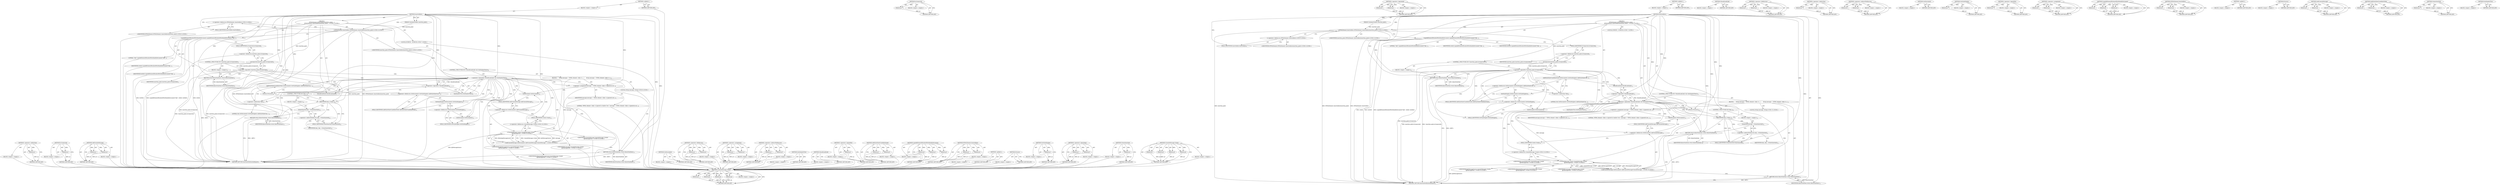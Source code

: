 digraph "IsInShadowTree" {
vulnerable_163 [label=<(METHOD,&lt;operator&gt;.indirection)>];
vulnerable_164 [label=<(PARAM,p1)>];
vulnerable_165 [label=<(BLOCK,&lt;empty&gt;,&lt;empty&gt;)>];
vulnerable_166 [label=<(METHOD_RETURN,ANY)>];
vulnerable_119 [label=<(METHOD,isConnected)>];
vulnerable_120 [label=<(PARAM,p1)>];
vulnerable_121 [label=<(BLOCK,&lt;empty&gt;,&lt;empty&gt;)>];
vulnerable_122 [label=<(METHOD_RETURN,ANY)>];
vulnerable_139 [label=<(METHOD,AddConsoleMessage)>];
vulnerable_140 [label=<(PARAM,p1)>];
vulnerable_141 [label=<(PARAM,p2)>];
vulnerable_142 [label=<(BLOCK,&lt;empty&gt;,&lt;empty&gt;)>];
vulnerable_143 [label=<(METHOD_RETURN,ANY)>];
vulnerable_6 [label=<(METHOD,&lt;global&gt;)<SUB>1</SUB>>];
vulnerable_7 [label=<(BLOCK,&lt;empty&gt;,&lt;empty&gt;)<SUB>1</SUB>>];
vulnerable_8 [label=<(METHOD,InsertedInto)<SUB>1</SUB>>];
vulnerable_9 [label=<(PARAM,ContainerNode&amp; insertion_point)<SUB>2</SUB>>];
vulnerable_10 [label="<(BLOCK,{
  HTMLElement::InsertedInto(insertion_point);...,{
  HTMLElement::InsertedInto(insertion_point);...)<SUB>2</SUB>>"];
vulnerable_11 [label="<(HTMLElement.InsertedInto,HTMLElement::InsertedInto(insertion_point))<SUB>3</SUB>>"];
vulnerable_12 [label="<(&lt;operator&gt;.fieldAccess,HTMLElement::InsertedInto)<SUB>3</SUB>>"];
vulnerable_13 [label="<(IDENTIFIER,HTMLElement,HTMLElement::InsertedInto(insertion_point))<SUB>3</SUB>>"];
vulnerable_14 [label=<(FIELD_IDENTIFIER,InsertedInto,InsertedInto)<SUB>3</SUB>>];
vulnerable_15 [label="<(IDENTIFIER,insertion_point,HTMLElement::InsertedInto(insertion_point))<SUB>3</SUB>>"];
vulnerable_16 [label=<(LogAddElementIfIsolatedWorldAndInDocument,LogAddElementIfIsolatedWorldAndInDocument(&quot;link...)<SUB>4</SUB>>];
vulnerable_17 [label=<(LITERAL,&quot;link&quot;,LogAddElementIfIsolatedWorldAndInDocument(&quot;link...)<SUB>4</SUB>>];
vulnerable_18 [label=<(IDENTIFIER,relAttr,LogAddElementIfIsolatedWorldAndInDocument(&quot;link...)<SUB>4</SUB>>];
vulnerable_19 [label=<(IDENTIFIER,hrefAttr,LogAddElementIfIsolatedWorldAndInDocument(&quot;link...)<SUB>4</SUB>>];
vulnerable_20 [label=<(CONTROL_STRUCTURE,IF,if (!insertion_point.isConnected()))<SUB>5</SUB>>];
vulnerable_21 [label=<(&lt;operator&gt;.logicalNot,!insertion_point.isConnected())<SUB>5</SUB>>];
vulnerable_22 [label=<(isConnected,insertion_point.isConnected())<SUB>5</SUB>>];
vulnerable_23 [label=<(&lt;operator&gt;.fieldAccess,insertion_point.isConnected)<SUB>5</SUB>>];
vulnerable_24 [label=<(IDENTIFIER,insertion_point,insertion_point.isConnected())<SUB>5</SUB>>];
vulnerable_25 [label=<(FIELD_IDENTIFIER,isConnected,isConnected)<SUB>5</SUB>>];
vulnerable_26 [label=<(BLOCK,&lt;empty&gt;,&lt;empty&gt;)<SUB>6</SUB>>];
vulnerable_27 [label=<(RETURN,return kInsertionDone;,return kInsertionDone;)<SUB>6</SUB>>];
vulnerable_28 [label=<(IDENTIFIER,kInsertionDone,return kInsertionDone;)<SUB>6</SUB>>];
vulnerable_29 [label="<(LOCAL,DCHECK : DCHECK)<SUB>7</SUB>>"];
vulnerable_30 [label=<(CONTROL_STRUCTURE,IF,if (!ShouldLoadLink() &amp;&amp; IsInShadowTree()))<SUB>8</SUB>>];
vulnerable_31 [label=<(&lt;operator&gt;.logicalAnd,!ShouldLoadLink() &amp;&amp; IsInShadowTree())<SUB>8</SUB>>];
vulnerable_32 [label=<(&lt;operator&gt;.logicalNot,!ShouldLoadLink())<SUB>8</SUB>>];
vulnerable_33 [label=<(ShouldLoadLink,ShouldLoadLink())<SUB>8</SUB>>];
vulnerable_34 [label=<(IsInShadowTree,IsInShadowTree())<SUB>8</SUB>>];
vulnerable_35 [label=<(BLOCK,{
     String message = &quot;HTML element &lt;link&gt; is...,{
     String message = &quot;HTML element &lt;link&gt; is...)<SUB>8</SUB>>];
vulnerable_36 [label="<(LOCAL,String message: String)<SUB>9</SUB>>"];
vulnerable_37 [label=<(&lt;operator&gt;.assignment,message = &quot;HTML element &lt;link&gt; is ignored in sh...)<SUB>9</SUB>>];
vulnerable_38 [label=<(IDENTIFIER,message,message = &quot;HTML element &lt;link&gt; is ignored in sh...)<SUB>9</SUB>>];
vulnerable_39 [label=<(LITERAL,&quot;HTML element &lt;link&gt; is ignored in shadow tree.&quot;,message = &quot;HTML element &lt;link&gt; is ignored in sh...)<SUB>9</SUB>>];
vulnerable_40 [label="<(AddConsoleMessage,GetDocument().AddConsoleMessage(ConsoleMessage:...)<SUB>10</SUB>>"];
vulnerable_41 [label=<(&lt;operator&gt;.fieldAccess,GetDocument().AddConsoleMessage)<SUB>10</SUB>>];
vulnerable_42 [label=<(GetDocument,GetDocument())<SUB>10</SUB>>];
vulnerable_43 [label=<(FIELD_IDENTIFIER,AddConsoleMessage,AddConsoleMessage)<SUB>10</SUB>>];
vulnerable_44 [label="<(ConsoleMessage.Create,ConsoleMessage::Create(
         kJSMessageSour...)<SUB>10</SUB>>"];
vulnerable_45 [label="<(&lt;operator&gt;.fieldAccess,ConsoleMessage::Create)<SUB>10</SUB>>"];
vulnerable_46 [label="<(IDENTIFIER,ConsoleMessage,ConsoleMessage::Create(
         kJSMessageSour...)<SUB>10</SUB>>"];
vulnerable_47 [label=<(FIELD_IDENTIFIER,Create,Create)<SUB>10</SUB>>];
vulnerable_48 [label="<(IDENTIFIER,kJSMessageSource,ConsoleMessage::Create(
         kJSMessageSour...)<SUB>11</SUB>>"];
vulnerable_49 [label="<(IDENTIFIER,kWarningMessageLevel,ConsoleMessage::Create(
         kJSMessageSour...)<SUB>11</SUB>>"];
vulnerable_50 [label="<(IDENTIFIER,message,ConsoleMessage::Create(
         kJSMessageSour...)<SUB>11</SUB>>"];
vulnerable_51 [label=<(RETURN,return kInsertionDone;,return kInsertionDone;)<SUB>12</SUB>>];
vulnerable_52 [label=<(IDENTIFIER,kInsertionDone,return kInsertionDone;)<SUB>12</SUB>>];
vulnerable_53 [label=<(AddStyleSheetCandidateNode,GetDocument().GetStyleEngine().AddStyleSheetCan...)<SUB>15</SUB>>];
vulnerable_54 [label=<(&lt;operator&gt;.fieldAccess,GetDocument().GetStyleEngine().AddStyleSheetCan...)<SUB>15</SUB>>];
vulnerable_55 [label=<(GetStyleEngine,GetDocument().GetStyleEngine())<SUB>15</SUB>>];
vulnerable_56 [label=<(&lt;operator&gt;.fieldAccess,GetDocument().GetStyleEngine)<SUB>15</SUB>>];
vulnerable_57 [label=<(GetDocument,GetDocument())<SUB>15</SUB>>];
vulnerable_58 [label=<(FIELD_IDENTIFIER,GetStyleEngine,GetStyleEngine)<SUB>15</SUB>>];
vulnerable_59 [label=<(FIELD_IDENTIFIER,AddStyleSheetCandidateNode,AddStyleSheetCandidateNode)<SUB>15</SUB>>];
vulnerable_60 [label=<(&lt;operator&gt;.indirection,*this)<SUB>15</SUB>>];
vulnerable_61 [label=<(LITERAL,this,GetDocument().GetStyleEngine().AddStyleSheetCan...)<SUB>15</SUB>>];
vulnerable_62 [label=<(Process,Process())<SUB>16</SUB>>];
vulnerable_63 [label=<(CONTROL_STRUCTURE,IF,if (link_))<SUB>18</SUB>>];
vulnerable_64 [label=<(IDENTIFIER,link_,if (link_))<SUB>18</SUB>>];
vulnerable_65 [label=<(BLOCK,&lt;empty&gt;,&lt;empty&gt;)<SUB>19</SUB>>];
vulnerable_66 [label=<(OwnerInserted,link_-&gt;OwnerInserted())<SUB>19</SUB>>];
vulnerable_67 [label=<(&lt;operator&gt;.indirectFieldAccess,link_-&gt;OwnerInserted)<SUB>19</SUB>>];
vulnerable_68 [label=<(IDENTIFIER,link_,link_-&gt;OwnerInserted())<SUB>19</SUB>>];
vulnerable_69 [label=<(FIELD_IDENTIFIER,OwnerInserted,OwnerInserted)<SUB>19</SUB>>];
vulnerable_70 [label=<(RETURN,return kInsertionDone;,return kInsertionDone;)<SUB>21</SUB>>];
vulnerable_71 [label=<(IDENTIFIER,kInsertionDone,return kInsertionDone;)<SUB>21</SUB>>];
vulnerable_72 [label=<(METHOD_RETURN,InsertionNotificationRequest)<SUB>1</SUB>>];
vulnerable_74 [label=<(METHOD_RETURN,ANY)<SUB>1</SUB>>];
vulnerable_144 [label=<(METHOD,GetDocument)>];
vulnerable_145 [label=<(BLOCK,&lt;empty&gt;,&lt;empty&gt;)>];
vulnerable_146 [label=<(METHOD_RETURN,ANY)>];
vulnerable_104 [label=<(METHOD,&lt;operator&gt;.fieldAccess)>];
vulnerable_105 [label=<(PARAM,p1)>];
vulnerable_106 [label=<(PARAM,p2)>];
vulnerable_107 [label=<(BLOCK,&lt;empty&gt;,&lt;empty&gt;)>];
vulnerable_108 [label=<(METHOD_RETURN,ANY)>];
vulnerable_134 [label=<(METHOD,&lt;operator&gt;.assignment)>];
vulnerable_135 [label=<(PARAM,p1)>];
vulnerable_136 [label=<(PARAM,p2)>];
vulnerable_137 [label=<(BLOCK,&lt;empty&gt;,&lt;empty&gt;)>];
vulnerable_138 [label=<(METHOD_RETURN,ANY)>];
vulnerable_174 [label=<(METHOD,&lt;operator&gt;.indirectFieldAccess)>];
vulnerable_175 [label=<(PARAM,p1)>];
vulnerable_176 [label=<(PARAM,p2)>];
vulnerable_177 [label=<(BLOCK,&lt;empty&gt;,&lt;empty&gt;)>];
vulnerable_178 [label=<(METHOD_RETURN,ANY)>];
vulnerable_131 [label=<(METHOD,IsInShadowTree)>];
vulnerable_132 [label=<(BLOCK,&lt;empty&gt;,&lt;empty&gt;)>];
vulnerable_133 [label=<(METHOD_RETURN,ANY)>];
vulnerable_128 [label=<(METHOD,ShouldLoadLink)>];
vulnerable_129 [label=<(BLOCK,&lt;empty&gt;,&lt;empty&gt;)>];
vulnerable_130 [label=<(METHOD_RETURN,ANY)>];
vulnerable_115 [label=<(METHOD,&lt;operator&gt;.logicalNot)>];
vulnerable_116 [label=<(PARAM,p1)>];
vulnerable_117 [label=<(BLOCK,&lt;empty&gt;,&lt;empty&gt;)>];
vulnerable_118 [label=<(METHOD_RETURN,ANY)>];
vulnerable_154 [label=<(METHOD,AddStyleSheetCandidateNode)>];
vulnerable_155 [label=<(PARAM,p1)>];
vulnerable_156 [label=<(PARAM,p2)>];
vulnerable_157 [label=<(BLOCK,&lt;empty&gt;,&lt;empty&gt;)>];
vulnerable_158 [label=<(METHOD_RETURN,ANY)>];
vulnerable_109 [label=<(METHOD,LogAddElementIfIsolatedWorldAndInDocument)>];
vulnerable_110 [label=<(PARAM,p1)>];
vulnerable_111 [label=<(PARAM,p2)>];
vulnerable_112 [label=<(PARAM,p3)>];
vulnerable_113 [label=<(BLOCK,&lt;empty&gt;,&lt;empty&gt;)>];
vulnerable_114 [label=<(METHOD_RETURN,ANY)>];
vulnerable_99 [label=<(METHOD,HTMLElement.InsertedInto)>];
vulnerable_100 [label=<(PARAM,p1)>];
vulnerable_101 [label=<(PARAM,p2)>];
vulnerable_102 [label=<(BLOCK,&lt;empty&gt;,&lt;empty&gt;)>];
vulnerable_103 [label=<(METHOD_RETURN,ANY)>];
vulnerable_93 [label=<(METHOD,&lt;global&gt;)<SUB>1</SUB>>];
vulnerable_94 [label=<(BLOCK,&lt;empty&gt;,&lt;empty&gt;)>];
vulnerable_95 [label=<(METHOD_RETURN,ANY)>];
vulnerable_167 [label=<(METHOD,Process)>];
vulnerable_168 [label=<(BLOCK,&lt;empty&gt;,&lt;empty&gt;)>];
vulnerable_169 [label=<(METHOD_RETURN,ANY)>];
vulnerable_159 [label=<(METHOD,GetStyleEngine)>];
vulnerable_160 [label=<(PARAM,p1)>];
vulnerable_161 [label=<(BLOCK,&lt;empty&gt;,&lt;empty&gt;)>];
vulnerable_162 [label=<(METHOD_RETURN,ANY)>];
vulnerable_123 [label=<(METHOD,&lt;operator&gt;.logicalAnd)>];
vulnerable_124 [label=<(PARAM,p1)>];
vulnerable_125 [label=<(PARAM,p2)>];
vulnerable_126 [label=<(BLOCK,&lt;empty&gt;,&lt;empty&gt;)>];
vulnerable_127 [label=<(METHOD_RETURN,ANY)>];
vulnerable_170 [label=<(METHOD,OwnerInserted)>];
vulnerable_171 [label=<(PARAM,p1)>];
vulnerable_172 [label=<(BLOCK,&lt;empty&gt;,&lt;empty&gt;)>];
vulnerable_173 [label=<(METHOD_RETURN,ANY)>];
vulnerable_147 [label=<(METHOD,ConsoleMessage.Create)>];
vulnerable_148 [label=<(PARAM,p1)>];
vulnerable_149 [label=<(PARAM,p2)>];
vulnerable_150 [label=<(PARAM,p3)>];
vulnerable_151 [label=<(PARAM,p4)>];
vulnerable_152 [label=<(BLOCK,&lt;empty&gt;,&lt;empty&gt;)>];
vulnerable_153 [label=<(METHOD_RETURN,ANY)>];
fixed_160 [label=<(METHOD,ConsoleMessage.Create)>];
fixed_161 [label=<(PARAM,p1)>];
fixed_162 [label=<(PARAM,p2)>];
fixed_163 [label=<(PARAM,p3)>];
fixed_164 [label=<(PARAM,p4)>];
fixed_165 [label=<(BLOCK,&lt;empty&gt;,&lt;empty&gt;)>];
fixed_166 [label=<(METHOD_RETURN,ANY)>];
fixed_119 [label=<(METHOD,isConnected)>];
fixed_120 [label=<(PARAM,p1)>];
fixed_121 [label=<(BLOCK,&lt;empty&gt;,&lt;empty&gt;)>];
fixed_122 [label=<(METHOD_RETURN,ANY)>];
fixed_139 [label=<(METHOD,&lt;operator&gt;.logicalAnd)>];
fixed_140 [label=<(PARAM,p1)>];
fixed_141 [label=<(PARAM,p2)>];
fixed_142 [label=<(BLOCK,&lt;empty&gt;,&lt;empty&gt;)>];
fixed_143 [label=<(METHOD_RETURN,ANY)>];
fixed_6 [label=<(METHOD,&lt;global&gt;)<SUB>1</SUB>>];
fixed_7 [label=<(BLOCK,&lt;empty&gt;,&lt;empty&gt;)<SUB>1</SUB>>];
fixed_8 [label=<(METHOD,InsertedInto)<SUB>1</SUB>>];
fixed_9 [label=<(PARAM,ContainerNode&amp; insertion_point)<SUB>2</SUB>>];
fixed_10 [label="<(BLOCK,{
  HTMLElement::InsertedInto(insertion_point);...,{
  HTMLElement::InsertedInto(insertion_point);...)<SUB>2</SUB>>"];
fixed_11 [label="<(HTMLElement.InsertedInto,HTMLElement::InsertedInto(insertion_point))<SUB>3</SUB>>"];
fixed_12 [label="<(&lt;operator&gt;.fieldAccess,HTMLElement::InsertedInto)<SUB>3</SUB>>"];
fixed_13 [label="<(IDENTIFIER,HTMLElement,HTMLElement::InsertedInto(insertion_point))<SUB>3</SUB>>"];
fixed_14 [label=<(FIELD_IDENTIFIER,InsertedInto,InsertedInto)<SUB>3</SUB>>];
fixed_15 [label="<(IDENTIFIER,insertion_point,HTMLElement::InsertedInto(insertion_point))<SUB>3</SUB>>"];
fixed_16 [label=<(LogAddElementIfIsolatedWorldAndInDocument,LogAddElementIfIsolatedWorldAndInDocument(&quot;link...)<SUB>4</SUB>>];
fixed_17 [label=<(LITERAL,&quot;link&quot;,LogAddElementIfIsolatedWorldAndInDocument(&quot;link...)<SUB>4</SUB>>];
fixed_18 [label=<(IDENTIFIER,relAttr,LogAddElementIfIsolatedWorldAndInDocument(&quot;link...)<SUB>4</SUB>>];
fixed_19 [label=<(IDENTIFIER,hrefAttr,LogAddElementIfIsolatedWorldAndInDocument(&quot;link...)<SUB>4</SUB>>];
fixed_20 [label=<(CONTROL_STRUCTURE,IF,if (!insertion_point.isConnected()))<SUB>5</SUB>>];
fixed_21 [label=<(&lt;operator&gt;.logicalNot,!insertion_point.isConnected())<SUB>5</SUB>>];
fixed_22 [label=<(isConnected,insertion_point.isConnected())<SUB>5</SUB>>];
fixed_23 [label=<(&lt;operator&gt;.fieldAccess,insertion_point.isConnected)<SUB>5</SUB>>];
fixed_24 [label=<(IDENTIFIER,insertion_point,insertion_point.isConnected())<SUB>5</SUB>>];
fixed_25 [label=<(FIELD_IDENTIFIER,isConnected,isConnected)<SUB>5</SUB>>];
fixed_26 [label=<(BLOCK,&lt;empty&gt;,&lt;empty&gt;)<SUB>6</SUB>>];
fixed_27 [label=<(RETURN,return kInsertionDone;,return kInsertionDone;)<SUB>6</SUB>>];
fixed_28 [label=<(IDENTIFIER,kInsertionDone,return kInsertionDone;)<SUB>6</SUB>>];
fixed_29 [label="<(LOCAL,DCHECK : DCHECK)<SUB>7</SUB>>"];
fixed_30 [label=<(AddStyleSheetCandidateNode,GetDocument().GetStyleEngine().AddStyleSheetCan...)<SUB>9</SUB>>];
fixed_31 [label=<(&lt;operator&gt;.fieldAccess,GetDocument().GetStyleEngine().AddStyleSheetCan...)<SUB>9</SUB>>];
fixed_32 [label=<(GetStyleEngine,GetDocument().GetStyleEngine())<SUB>9</SUB>>];
fixed_33 [label=<(&lt;operator&gt;.fieldAccess,GetDocument().GetStyleEngine)<SUB>9</SUB>>];
fixed_34 [label=<(GetDocument,GetDocument())<SUB>9</SUB>>];
fixed_35 [label=<(FIELD_IDENTIFIER,GetStyleEngine,GetStyleEngine)<SUB>9</SUB>>];
fixed_36 [label=<(FIELD_IDENTIFIER,AddStyleSheetCandidateNode,AddStyleSheetCandidateNode)<SUB>9</SUB>>];
fixed_37 [label=<(&lt;operator&gt;.indirection,*this)<SUB>9</SUB>>];
fixed_38 [label=<(LITERAL,this,GetDocument().GetStyleEngine().AddStyleSheetCan...)<SUB>9</SUB>>];
fixed_39 [label=<(CONTROL_STRUCTURE,IF,if (!ShouldLoadLink() &amp;&amp; IsInShadowTree()))<SUB>11</SUB>>];
fixed_40 [label=<(&lt;operator&gt;.logicalAnd,!ShouldLoadLink() &amp;&amp; IsInShadowTree())<SUB>11</SUB>>];
fixed_41 [label=<(&lt;operator&gt;.logicalNot,!ShouldLoadLink())<SUB>11</SUB>>];
fixed_42 [label=<(ShouldLoadLink,ShouldLoadLink())<SUB>11</SUB>>];
fixed_43 [label=<(IsInShadowTree,IsInShadowTree())<SUB>11</SUB>>];
fixed_44 [label=<(BLOCK,{
     String message = &quot;HTML element &lt;link&gt; is...,{
     String message = &quot;HTML element &lt;link&gt; is...)<SUB>11</SUB>>];
fixed_45 [label="<(LOCAL,String message: String)<SUB>12</SUB>>"];
fixed_46 [label=<(&lt;operator&gt;.assignment,message = &quot;HTML element &lt;link&gt; is ignored in sh...)<SUB>12</SUB>>];
fixed_47 [label=<(IDENTIFIER,message,message = &quot;HTML element &lt;link&gt; is ignored in sh...)<SUB>12</SUB>>];
fixed_48 [label=<(LITERAL,&quot;HTML element &lt;link&gt; is ignored in shadow tree.&quot;,message = &quot;HTML element &lt;link&gt; is ignored in sh...)<SUB>12</SUB>>];
fixed_49 [label="<(AddConsoleMessage,GetDocument().AddConsoleMessage(ConsoleMessage:...)<SUB>13</SUB>>"];
fixed_50 [label=<(&lt;operator&gt;.fieldAccess,GetDocument().AddConsoleMessage)<SUB>13</SUB>>];
fixed_51 [label=<(GetDocument,GetDocument())<SUB>13</SUB>>];
fixed_52 [label=<(FIELD_IDENTIFIER,AddConsoleMessage,AddConsoleMessage)<SUB>13</SUB>>];
fixed_53 [label="<(ConsoleMessage.Create,ConsoleMessage::Create(
         kJSMessageSour...)<SUB>13</SUB>>"];
fixed_54 [label="<(&lt;operator&gt;.fieldAccess,ConsoleMessage::Create)<SUB>13</SUB>>"];
fixed_55 [label="<(IDENTIFIER,ConsoleMessage,ConsoleMessage::Create(
         kJSMessageSour...)<SUB>13</SUB>>"];
fixed_56 [label=<(FIELD_IDENTIFIER,Create,Create)<SUB>13</SUB>>];
fixed_57 [label="<(IDENTIFIER,kJSMessageSource,ConsoleMessage::Create(
         kJSMessageSour...)<SUB>14</SUB>>"];
fixed_58 [label="<(IDENTIFIER,kWarningMessageLevel,ConsoleMessage::Create(
         kJSMessageSour...)<SUB>14</SUB>>"];
fixed_59 [label="<(IDENTIFIER,message,ConsoleMessage::Create(
         kJSMessageSour...)<SUB>14</SUB>>"];
fixed_60 [label=<(RETURN,return kInsertionDone;,return kInsertionDone;)<SUB>15</SUB>>];
fixed_61 [label=<(IDENTIFIER,kInsertionDone,return kInsertionDone;)<SUB>15</SUB>>];
fixed_62 [label=<(Process,Process())<SUB>18</SUB>>];
fixed_63 [label=<(CONTROL_STRUCTURE,IF,if (link_))<SUB>20</SUB>>];
fixed_64 [label=<(IDENTIFIER,link_,if (link_))<SUB>20</SUB>>];
fixed_65 [label=<(BLOCK,&lt;empty&gt;,&lt;empty&gt;)<SUB>21</SUB>>];
fixed_66 [label=<(OwnerInserted,link_-&gt;OwnerInserted())<SUB>21</SUB>>];
fixed_67 [label=<(&lt;operator&gt;.indirectFieldAccess,link_-&gt;OwnerInserted)<SUB>21</SUB>>];
fixed_68 [label=<(IDENTIFIER,link_,link_-&gt;OwnerInserted())<SUB>21</SUB>>];
fixed_69 [label=<(FIELD_IDENTIFIER,OwnerInserted,OwnerInserted)<SUB>21</SUB>>];
fixed_70 [label=<(RETURN,return kInsertionDone;,return kInsertionDone;)<SUB>23</SUB>>];
fixed_71 [label=<(IDENTIFIER,kInsertionDone,return kInsertionDone;)<SUB>23</SUB>>];
fixed_72 [label=<(METHOD_RETURN,InsertionNotificationRequest)<SUB>1</SUB>>];
fixed_74 [label=<(METHOD_RETURN,ANY)<SUB>1</SUB>>];
fixed_144 [label=<(METHOD,ShouldLoadLink)>];
fixed_145 [label=<(BLOCK,&lt;empty&gt;,&lt;empty&gt;)>];
fixed_146 [label=<(METHOD_RETURN,ANY)>];
fixed_104 [label=<(METHOD,&lt;operator&gt;.fieldAccess)>];
fixed_105 [label=<(PARAM,p1)>];
fixed_106 [label=<(PARAM,p2)>];
fixed_107 [label=<(BLOCK,&lt;empty&gt;,&lt;empty&gt;)>];
fixed_108 [label=<(METHOD_RETURN,ANY)>];
fixed_135 [label=<(METHOD,&lt;operator&gt;.indirection)>];
fixed_136 [label=<(PARAM,p1)>];
fixed_137 [label=<(BLOCK,&lt;empty&gt;,&lt;empty&gt;)>];
fixed_138 [label=<(METHOD_RETURN,ANY)>];
fixed_174 [label=<(METHOD,&lt;operator&gt;.indirectFieldAccess)>];
fixed_175 [label=<(PARAM,p1)>];
fixed_176 [label=<(PARAM,p2)>];
fixed_177 [label=<(BLOCK,&lt;empty&gt;,&lt;empty&gt;)>];
fixed_178 [label=<(METHOD_RETURN,ANY)>];
fixed_132 [label=<(METHOD,GetDocument)>];
fixed_133 [label=<(BLOCK,&lt;empty&gt;,&lt;empty&gt;)>];
fixed_134 [label=<(METHOD_RETURN,ANY)>];
fixed_128 [label=<(METHOD,GetStyleEngine)>];
fixed_129 [label=<(PARAM,p1)>];
fixed_130 [label=<(BLOCK,&lt;empty&gt;,&lt;empty&gt;)>];
fixed_131 [label=<(METHOD_RETURN,ANY)>];
fixed_115 [label=<(METHOD,&lt;operator&gt;.logicalNot)>];
fixed_116 [label=<(PARAM,p1)>];
fixed_117 [label=<(BLOCK,&lt;empty&gt;,&lt;empty&gt;)>];
fixed_118 [label=<(METHOD_RETURN,ANY)>];
fixed_150 [label=<(METHOD,&lt;operator&gt;.assignment)>];
fixed_151 [label=<(PARAM,p1)>];
fixed_152 [label=<(PARAM,p2)>];
fixed_153 [label=<(BLOCK,&lt;empty&gt;,&lt;empty&gt;)>];
fixed_154 [label=<(METHOD_RETURN,ANY)>];
fixed_109 [label=<(METHOD,LogAddElementIfIsolatedWorldAndInDocument)>];
fixed_110 [label=<(PARAM,p1)>];
fixed_111 [label=<(PARAM,p2)>];
fixed_112 [label=<(PARAM,p3)>];
fixed_113 [label=<(BLOCK,&lt;empty&gt;,&lt;empty&gt;)>];
fixed_114 [label=<(METHOD_RETURN,ANY)>];
fixed_99 [label=<(METHOD,HTMLElement.InsertedInto)>];
fixed_100 [label=<(PARAM,p1)>];
fixed_101 [label=<(PARAM,p2)>];
fixed_102 [label=<(BLOCK,&lt;empty&gt;,&lt;empty&gt;)>];
fixed_103 [label=<(METHOD_RETURN,ANY)>];
fixed_93 [label=<(METHOD,&lt;global&gt;)<SUB>1</SUB>>];
fixed_94 [label=<(BLOCK,&lt;empty&gt;,&lt;empty&gt;)>];
fixed_95 [label=<(METHOD_RETURN,ANY)>];
fixed_167 [label=<(METHOD,Process)>];
fixed_168 [label=<(BLOCK,&lt;empty&gt;,&lt;empty&gt;)>];
fixed_169 [label=<(METHOD_RETURN,ANY)>];
fixed_155 [label=<(METHOD,AddConsoleMessage)>];
fixed_156 [label=<(PARAM,p1)>];
fixed_157 [label=<(PARAM,p2)>];
fixed_158 [label=<(BLOCK,&lt;empty&gt;,&lt;empty&gt;)>];
fixed_159 [label=<(METHOD_RETURN,ANY)>];
fixed_123 [label=<(METHOD,AddStyleSheetCandidateNode)>];
fixed_124 [label=<(PARAM,p1)>];
fixed_125 [label=<(PARAM,p2)>];
fixed_126 [label=<(BLOCK,&lt;empty&gt;,&lt;empty&gt;)>];
fixed_127 [label=<(METHOD_RETURN,ANY)>];
fixed_170 [label=<(METHOD,OwnerInserted)>];
fixed_171 [label=<(PARAM,p1)>];
fixed_172 [label=<(BLOCK,&lt;empty&gt;,&lt;empty&gt;)>];
fixed_173 [label=<(METHOD_RETURN,ANY)>];
fixed_147 [label=<(METHOD,IsInShadowTree)>];
fixed_148 [label=<(BLOCK,&lt;empty&gt;,&lt;empty&gt;)>];
fixed_149 [label=<(METHOD_RETURN,ANY)>];
vulnerable_163 -> vulnerable_164  [key=0, label="AST: "];
vulnerable_163 -> vulnerable_164  [key=1, label="DDG: "];
vulnerable_163 -> vulnerable_165  [key=0, label="AST: "];
vulnerable_163 -> vulnerable_166  [key=0, label="AST: "];
vulnerable_163 -> vulnerable_166  [key=1, label="CFG: "];
vulnerable_164 -> vulnerable_166  [key=0, label="DDG: p1"];
vulnerable_165 -> fixed_160  [key=0];
vulnerable_166 -> fixed_160  [key=0];
vulnerable_119 -> vulnerable_120  [key=0, label="AST: "];
vulnerable_119 -> vulnerable_120  [key=1, label="DDG: "];
vulnerable_119 -> vulnerable_121  [key=0, label="AST: "];
vulnerable_119 -> vulnerable_122  [key=0, label="AST: "];
vulnerable_119 -> vulnerable_122  [key=1, label="CFG: "];
vulnerable_120 -> vulnerable_122  [key=0, label="DDG: p1"];
vulnerable_121 -> fixed_160  [key=0];
vulnerable_122 -> fixed_160  [key=0];
vulnerable_139 -> vulnerable_140  [key=0, label="AST: "];
vulnerable_139 -> vulnerable_140  [key=1, label="DDG: "];
vulnerable_139 -> vulnerable_142  [key=0, label="AST: "];
vulnerable_139 -> vulnerable_141  [key=0, label="AST: "];
vulnerable_139 -> vulnerable_141  [key=1, label="DDG: "];
vulnerable_139 -> vulnerable_143  [key=0, label="AST: "];
vulnerable_139 -> vulnerable_143  [key=1, label="CFG: "];
vulnerable_140 -> vulnerable_143  [key=0, label="DDG: p1"];
vulnerable_141 -> vulnerable_143  [key=0, label="DDG: p2"];
vulnerable_142 -> fixed_160  [key=0];
vulnerable_143 -> fixed_160  [key=0];
vulnerable_6 -> vulnerable_7  [key=0, label="AST: "];
vulnerable_6 -> vulnerable_74  [key=0, label="AST: "];
vulnerable_6 -> vulnerable_74  [key=1, label="CFG: "];
vulnerable_7 -> vulnerable_8  [key=0, label="AST: "];
vulnerable_8 -> vulnerable_9  [key=0, label="AST: "];
vulnerable_8 -> vulnerable_9  [key=1, label="DDG: "];
vulnerable_8 -> vulnerable_10  [key=0, label="AST: "];
vulnerable_8 -> vulnerable_72  [key=0, label="AST: "];
vulnerable_8 -> vulnerable_14  [key=0, label="CFG: "];
vulnerable_8 -> vulnerable_62  [key=0, label="DDG: "];
vulnerable_8 -> vulnerable_70  [key=0, label="DDG: "];
vulnerable_8 -> vulnerable_11  [key=0, label="DDG: "];
vulnerable_8 -> vulnerable_16  [key=0, label="DDG: "];
vulnerable_8 -> vulnerable_64  [key=0, label="DDG: "];
vulnerable_8 -> vulnerable_71  [key=0, label="DDG: "];
vulnerable_8 -> vulnerable_27  [key=0, label="DDG: "];
vulnerable_8 -> vulnerable_31  [key=0, label="DDG: "];
vulnerable_8 -> vulnerable_37  [key=0, label="DDG: "];
vulnerable_8 -> vulnerable_51  [key=0, label="DDG: "];
vulnerable_8 -> vulnerable_28  [key=0, label="DDG: "];
vulnerable_8 -> vulnerable_32  [key=0, label="DDG: "];
vulnerable_8 -> vulnerable_52  [key=0, label="DDG: "];
vulnerable_8 -> vulnerable_44  [key=0, label="DDG: "];
vulnerable_9 -> vulnerable_11  [key=0, label="DDG: insertion_point"];
vulnerable_10 -> vulnerable_11  [key=0, label="AST: "];
vulnerable_10 -> vulnerable_16  [key=0, label="AST: "];
vulnerable_10 -> vulnerable_20  [key=0, label="AST: "];
vulnerable_10 -> vulnerable_29  [key=0, label="AST: "];
vulnerable_10 -> vulnerable_30  [key=0, label="AST: "];
vulnerable_10 -> vulnerable_53  [key=0, label="AST: "];
vulnerable_10 -> vulnerable_62  [key=0, label="AST: "];
vulnerable_10 -> vulnerable_63  [key=0, label="AST: "];
vulnerable_10 -> vulnerable_70  [key=0, label="AST: "];
vulnerable_11 -> vulnerable_12  [key=0, label="AST: "];
vulnerable_11 -> vulnerable_15  [key=0, label="AST: "];
vulnerable_11 -> vulnerable_16  [key=0, label="CFG: "];
vulnerable_11 -> vulnerable_72  [key=0, label="DDG: HTMLElement::InsertedInto"];
vulnerable_11 -> vulnerable_72  [key=1, label="DDG: insertion_point"];
vulnerable_11 -> vulnerable_72  [key=2, label="DDG: HTMLElement::InsertedInto(insertion_point)"];
vulnerable_11 -> vulnerable_22  [key=0, label="DDG: insertion_point"];
vulnerable_12 -> vulnerable_13  [key=0, label="AST: "];
vulnerable_12 -> vulnerable_14  [key=0, label="AST: "];
vulnerable_12 -> vulnerable_11  [key=0, label="CFG: "];
vulnerable_13 -> fixed_160  [key=0];
vulnerable_14 -> vulnerable_12  [key=0, label="CFG: "];
vulnerable_15 -> fixed_160  [key=0];
vulnerable_16 -> vulnerable_17  [key=0, label="AST: "];
vulnerable_16 -> vulnerable_18  [key=0, label="AST: "];
vulnerable_16 -> vulnerable_19  [key=0, label="AST: "];
vulnerable_16 -> vulnerable_25  [key=0, label="CFG: "];
vulnerable_16 -> vulnerable_72  [key=0, label="DDG: hrefAttr"];
vulnerable_16 -> vulnerable_72  [key=1, label="DDG: LogAddElementIfIsolatedWorldAndInDocument(&quot;link&quot;, relAttr, hrefAttr)"];
vulnerable_16 -> vulnerable_72  [key=2, label="DDG: relAttr"];
vulnerable_17 -> fixed_160  [key=0];
vulnerable_18 -> fixed_160  [key=0];
vulnerable_19 -> fixed_160  [key=0];
vulnerable_20 -> vulnerable_21  [key=0, label="AST: "];
vulnerable_20 -> vulnerable_26  [key=0, label="AST: "];
vulnerable_21 -> vulnerable_22  [key=0, label="AST: "];
vulnerable_21 -> vulnerable_33  [key=0, label="CFG: "];
vulnerable_21 -> vulnerable_33  [key=1, label="CDG: "];
vulnerable_21 -> vulnerable_27  [key=0, label="CFG: "];
vulnerable_21 -> vulnerable_27  [key=1, label="CDG: "];
vulnerable_21 -> vulnerable_72  [key=0, label="DDG: insertion_point.isConnected()"];
vulnerable_21 -> vulnerable_72  [key=1, label="DDG: !insertion_point.isConnected()"];
vulnerable_21 -> vulnerable_32  [key=0, label="CDG: "];
vulnerable_21 -> vulnerable_31  [key=0, label="CDG: "];
vulnerable_22 -> vulnerable_23  [key=0, label="AST: "];
vulnerable_22 -> vulnerable_21  [key=0, label="CFG: "];
vulnerable_22 -> vulnerable_21  [key=1, label="DDG: insertion_point.isConnected"];
vulnerable_22 -> vulnerable_72  [key=0, label="DDG: insertion_point.isConnected"];
vulnerable_23 -> vulnerable_24  [key=0, label="AST: "];
vulnerable_23 -> vulnerable_25  [key=0, label="AST: "];
vulnerable_23 -> vulnerable_22  [key=0, label="CFG: "];
vulnerable_24 -> fixed_160  [key=0];
vulnerable_25 -> vulnerable_23  [key=0, label="CFG: "];
vulnerable_26 -> vulnerable_27  [key=0, label="AST: "];
vulnerable_27 -> vulnerable_28  [key=0, label="AST: "];
vulnerable_27 -> vulnerable_72  [key=0, label="CFG: "];
vulnerable_27 -> vulnerable_72  [key=1, label="DDG: &lt;RET&gt;"];
vulnerable_28 -> vulnerable_27  [key=0, label="DDG: kInsertionDone"];
vulnerable_29 -> fixed_160  [key=0];
vulnerable_30 -> vulnerable_31  [key=0, label="AST: "];
vulnerable_30 -> vulnerable_35  [key=0, label="AST: "];
vulnerable_31 -> vulnerable_32  [key=0, label="AST: "];
vulnerable_31 -> vulnerable_34  [key=0, label="AST: "];
vulnerable_31 -> vulnerable_57  [key=0, label="CFG: "];
vulnerable_31 -> vulnerable_57  [key=1, label="CDG: "];
vulnerable_31 -> vulnerable_37  [key=0, label="CFG: "];
vulnerable_31 -> vulnerable_37  [key=1, label="CDG: "];
vulnerable_31 -> vulnerable_47  [key=0, label="CDG: "];
vulnerable_31 -> vulnerable_58  [key=0, label="CDG: "];
vulnerable_31 -> vulnerable_60  [key=0, label="CDG: "];
vulnerable_31 -> vulnerable_64  [key=0, label="CDG: "];
vulnerable_31 -> vulnerable_42  [key=0, label="CDG: "];
vulnerable_31 -> vulnerable_51  [key=0, label="CDG: "];
vulnerable_31 -> vulnerable_53  [key=0, label="CDG: "];
vulnerable_31 -> vulnerable_56  [key=0, label="CDG: "];
vulnerable_31 -> vulnerable_41  [key=0, label="CDG: "];
vulnerable_31 -> vulnerable_70  [key=0, label="CDG: "];
vulnerable_31 -> vulnerable_45  [key=0, label="CDG: "];
vulnerable_31 -> vulnerable_40  [key=0, label="CDG: "];
vulnerable_31 -> vulnerable_59  [key=0, label="CDG: "];
vulnerable_31 -> vulnerable_44  [key=0, label="CDG: "];
vulnerable_31 -> vulnerable_55  [key=0, label="CDG: "];
vulnerable_31 -> vulnerable_54  [key=0, label="CDG: "];
vulnerable_31 -> vulnerable_62  [key=0, label="CDG: "];
vulnerable_31 -> vulnerable_43  [key=0, label="CDG: "];
vulnerable_32 -> vulnerable_33  [key=0, label="AST: "];
vulnerable_32 -> vulnerable_34  [key=0, label="CFG: "];
vulnerable_32 -> vulnerable_34  [key=1, label="CDG: "];
vulnerable_32 -> vulnerable_31  [key=0, label="CFG: "];
vulnerable_32 -> vulnerable_31  [key=1, label="DDG: ShouldLoadLink()"];
vulnerable_33 -> vulnerable_32  [key=0, label="CFG: "];
vulnerable_34 -> vulnerable_31  [key=0, label="CFG: "];
vulnerable_35 -> vulnerable_36  [key=0, label="AST: "];
vulnerable_35 -> vulnerable_37  [key=0, label="AST: "];
vulnerable_35 -> vulnerable_40  [key=0, label="AST: "];
vulnerable_35 -> vulnerable_51  [key=0, label="AST: "];
vulnerable_36 -> fixed_160  [key=0];
vulnerable_37 -> vulnerable_38  [key=0, label="AST: "];
vulnerable_37 -> vulnerable_39  [key=0, label="AST: "];
vulnerable_37 -> vulnerable_42  [key=0, label="CFG: "];
vulnerable_37 -> vulnerable_44  [key=0, label="DDG: message"];
vulnerable_38 -> fixed_160  [key=0];
vulnerable_39 -> fixed_160  [key=0];
vulnerable_40 -> vulnerable_41  [key=0, label="AST: "];
vulnerable_40 -> vulnerable_44  [key=0, label="AST: "];
vulnerable_40 -> vulnerable_51  [key=0, label="CFG: "];
vulnerable_41 -> vulnerable_42  [key=0, label="AST: "];
vulnerable_41 -> vulnerable_43  [key=0, label="AST: "];
vulnerable_41 -> vulnerable_47  [key=0, label="CFG: "];
vulnerable_42 -> vulnerable_43  [key=0, label="CFG: "];
vulnerable_43 -> vulnerable_41  [key=0, label="CFG: "];
vulnerable_44 -> vulnerable_45  [key=0, label="AST: "];
vulnerable_44 -> vulnerable_48  [key=0, label="AST: "];
vulnerable_44 -> vulnerable_49  [key=0, label="AST: "];
vulnerable_44 -> vulnerable_50  [key=0, label="AST: "];
vulnerable_44 -> vulnerable_40  [key=0, label="CFG: "];
vulnerable_44 -> vulnerable_40  [key=1, label="DDG: ConsoleMessage::Create"];
vulnerable_44 -> vulnerable_40  [key=2, label="DDG: kJSMessageSource"];
vulnerable_44 -> vulnerable_40  [key=3, label="DDG: kWarningMessageLevel"];
vulnerable_44 -> vulnerable_40  [key=4, label="DDG: message"];
vulnerable_44 -> vulnerable_72  [key=0, label="DDG: kJSMessageSource"];
vulnerable_45 -> vulnerable_46  [key=0, label="AST: "];
vulnerable_45 -> vulnerable_47  [key=0, label="AST: "];
vulnerable_45 -> vulnerable_44  [key=0, label="CFG: "];
vulnerable_46 -> fixed_160  [key=0];
vulnerable_47 -> vulnerable_45  [key=0, label="CFG: "];
vulnerable_48 -> fixed_160  [key=0];
vulnerable_49 -> fixed_160  [key=0];
vulnerable_50 -> fixed_160  [key=0];
vulnerable_51 -> vulnerable_52  [key=0, label="AST: "];
vulnerable_51 -> vulnerable_72  [key=0, label="CFG: "];
vulnerable_51 -> vulnerable_72  [key=1, label="DDG: &lt;RET&gt;"];
vulnerable_52 -> vulnerable_51  [key=0, label="DDG: kInsertionDone"];
vulnerable_53 -> vulnerable_54  [key=0, label="AST: "];
vulnerable_53 -> vulnerable_60  [key=0, label="AST: "];
vulnerable_53 -> vulnerable_62  [key=0, label="CFG: "];
vulnerable_54 -> vulnerable_55  [key=0, label="AST: "];
vulnerable_54 -> vulnerable_59  [key=0, label="AST: "];
vulnerable_54 -> vulnerable_60  [key=0, label="CFG: "];
vulnerable_55 -> vulnerable_56  [key=0, label="AST: "];
vulnerable_55 -> vulnerable_59  [key=0, label="CFG: "];
vulnerable_56 -> vulnerable_57  [key=0, label="AST: "];
vulnerable_56 -> vulnerable_58  [key=0, label="AST: "];
vulnerable_56 -> vulnerable_55  [key=0, label="CFG: "];
vulnerable_57 -> vulnerable_58  [key=0, label="CFG: "];
vulnerable_58 -> vulnerable_56  [key=0, label="CFG: "];
vulnerable_59 -> vulnerable_54  [key=0, label="CFG: "];
vulnerable_60 -> vulnerable_61  [key=0, label="AST: "];
vulnerable_60 -> vulnerable_53  [key=0, label="CFG: "];
vulnerable_61 -> fixed_160  [key=0];
vulnerable_62 -> vulnerable_64  [key=0, label="CFG: "];
vulnerable_63 -> vulnerable_64  [key=0, label="AST: "];
vulnerable_63 -> vulnerable_65  [key=0, label="AST: "];
vulnerable_64 -> vulnerable_69  [key=0, label="CFG: "];
vulnerable_64 -> vulnerable_69  [key=1, label="CDG: "];
vulnerable_64 -> vulnerable_70  [key=0, label="CFG: "];
vulnerable_64 -> vulnerable_66  [key=0, label="CDG: "];
vulnerable_64 -> vulnerable_67  [key=0, label="CDG: "];
vulnerable_65 -> vulnerable_66  [key=0, label="AST: "];
vulnerable_66 -> vulnerable_67  [key=0, label="AST: "];
vulnerable_66 -> vulnerable_70  [key=0, label="CFG: "];
vulnerable_67 -> vulnerable_68  [key=0, label="AST: "];
vulnerable_67 -> vulnerable_69  [key=0, label="AST: "];
vulnerable_67 -> vulnerable_66  [key=0, label="CFG: "];
vulnerable_68 -> fixed_160  [key=0];
vulnerable_69 -> vulnerable_67  [key=0, label="CFG: "];
vulnerable_70 -> vulnerable_71  [key=0, label="AST: "];
vulnerable_70 -> vulnerable_72  [key=0, label="CFG: "];
vulnerable_70 -> vulnerable_72  [key=1, label="DDG: &lt;RET&gt;"];
vulnerable_71 -> vulnerable_70  [key=0, label="DDG: kInsertionDone"];
vulnerable_72 -> fixed_160  [key=0];
vulnerable_74 -> fixed_160  [key=0];
vulnerable_144 -> vulnerable_145  [key=0, label="AST: "];
vulnerable_144 -> vulnerable_146  [key=0, label="AST: "];
vulnerable_144 -> vulnerable_146  [key=1, label="CFG: "];
vulnerable_145 -> fixed_160  [key=0];
vulnerable_146 -> fixed_160  [key=0];
vulnerable_104 -> vulnerable_105  [key=0, label="AST: "];
vulnerable_104 -> vulnerable_105  [key=1, label="DDG: "];
vulnerable_104 -> vulnerable_107  [key=0, label="AST: "];
vulnerable_104 -> vulnerable_106  [key=0, label="AST: "];
vulnerable_104 -> vulnerable_106  [key=1, label="DDG: "];
vulnerable_104 -> vulnerable_108  [key=0, label="AST: "];
vulnerable_104 -> vulnerable_108  [key=1, label="CFG: "];
vulnerable_105 -> vulnerable_108  [key=0, label="DDG: p1"];
vulnerable_106 -> vulnerable_108  [key=0, label="DDG: p2"];
vulnerable_107 -> fixed_160  [key=0];
vulnerable_108 -> fixed_160  [key=0];
vulnerable_134 -> vulnerable_135  [key=0, label="AST: "];
vulnerable_134 -> vulnerable_135  [key=1, label="DDG: "];
vulnerable_134 -> vulnerable_137  [key=0, label="AST: "];
vulnerable_134 -> vulnerable_136  [key=0, label="AST: "];
vulnerable_134 -> vulnerable_136  [key=1, label="DDG: "];
vulnerable_134 -> vulnerable_138  [key=0, label="AST: "];
vulnerable_134 -> vulnerable_138  [key=1, label="CFG: "];
vulnerable_135 -> vulnerable_138  [key=0, label="DDG: p1"];
vulnerable_136 -> vulnerable_138  [key=0, label="DDG: p2"];
vulnerable_137 -> fixed_160  [key=0];
vulnerable_138 -> fixed_160  [key=0];
vulnerable_174 -> vulnerable_175  [key=0, label="AST: "];
vulnerable_174 -> vulnerable_175  [key=1, label="DDG: "];
vulnerable_174 -> vulnerable_177  [key=0, label="AST: "];
vulnerable_174 -> vulnerable_176  [key=0, label="AST: "];
vulnerable_174 -> vulnerable_176  [key=1, label="DDG: "];
vulnerable_174 -> vulnerable_178  [key=0, label="AST: "];
vulnerable_174 -> vulnerable_178  [key=1, label="CFG: "];
vulnerable_175 -> vulnerable_178  [key=0, label="DDG: p1"];
vulnerable_176 -> vulnerable_178  [key=0, label="DDG: p2"];
vulnerable_177 -> fixed_160  [key=0];
vulnerable_178 -> fixed_160  [key=0];
vulnerable_131 -> vulnerable_132  [key=0, label="AST: "];
vulnerable_131 -> vulnerable_133  [key=0, label="AST: "];
vulnerable_131 -> vulnerable_133  [key=1, label="CFG: "];
vulnerable_132 -> fixed_160  [key=0];
vulnerable_133 -> fixed_160  [key=0];
vulnerable_128 -> vulnerable_129  [key=0, label="AST: "];
vulnerable_128 -> vulnerable_130  [key=0, label="AST: "];
vulnerable_128 -> vulnerable_130  [key=1, label="CFG: "];
vulnerable_129 -> fixed_160  [key=0];
vulnerable_130 -> fixed_160  [key=0];
vulnerable_115 -> vulnerable_116  [key=0, label="AST: "];
vulnerable_115 -> vulnerable_116  [key=1, label="DDG: "];
vulnerable_115 -> vulnerable_117  [key=0, label="AST: "];
vulnerable_115 -> vulnerable_118  [key=0, label="AST: "];
vulnerable_115 -> vulnerable_118  [key=1, label="CFG: "];
vulnerable_116 -> vulnerable_118  [key=0, label="DDG: p1"];
vulnerable_117 -> fixed_160  [key=0];
vulnerable_118 -> fixed_160  [key=0];
vulnerable_154 -> vulnerable_155  [key=0, label="AST: "];
vulnerable_154 -> vulnerable_155  [key=1, label="DDG: "];
vulnerable_154 -> vulnerable_157  [key=0, label="AST: "];
vulnerable_154 -> vulnerable_156  [key=0, label="AST: "];
vulnerable_154 -> vulnerable_156  [key=1, label="DDG: "];
vulnerable_154 -> vulnerable_158  [key=0, label="AST: "];
vulnerable_154 -> vulnerable_158  [key=1, label="CFG: "];
vulnerable_155 -> vulnerable_158  [key=0, label="DDG: p1"];
vulnerable_156 -> vulnerable_158  [key=0, label="DDG: p2"];
vulnerable_157 -> fixed_160  [key=0];
vulnerable_158 -> fixed_160  [key=0];
vulnerable_109 -> vulnerable_110  [key=0, label="AST: "];
vulnerable_109 -> vulnerable_110  [key=1, label="DDG: "];
vulnerable_109 -> vulnerable_113  [key=0, label="AST: "];
vulnerable_109 -> vulnerable_111  [key=0, label="AST: "];
vulnerable_109 -> vulnerable_111  [key=1, label="DDG: "];
vulnerable_109 -> vulnerable_114  [key=0, label="AST: "];
vulnerable_109 -> vulnerable_114  [key=1, label="CFG: "];
vulnerable_109 -> vulnerable_112  [key=0, label="AST: "];
vulnerable_109 -> vulnerable_112  [key=1, label="DDG: "];
vulnerable_110 -> vulnerable_114  [key=0, label="DDG: p1"];
vulnerable_111 -> vulnerable_114  [key=0, label="DDG: p2"];
vulnerable_112 -> vulnerable_114  [key=0, label="DDG: p3"];
vulnerable_113 -> fixed_160  [key=0];
vulnerable_114 -> fixed_160  [key=0];
vulnerable_99 -> vulnerable_100  [key=0, label="AST: "];
vulnerable_99 -> vulnerable_100  [key=1, label="DDG: "];
vulnerable_99 -> vulnerable_102  [key=0, label="AST: "];
vulnerable_99 -> vulnerable_101  [key=0, label="AST: "];
vulnerable_99 -> vulnerable_101  [key=1, label="DDG: "];
vulnerable_99 -> vulnerable_103  [key=0, label="AST: "];
vulnerable_99 -> vulnerable_103  [key=1, label="CFG: "];
vulnerable_100 -> vulnerable_103  [key=0, label="DDG: p1"];
vulnerable_101 -> vulnerable_103  [key=0, label="DDG: p2"];
vulnerable_102 -> fixed_160  [key=0];
vulnerable_103 -> fixed_160  [key=0];
vulnerable_93 -> vulnerable_94  [key=0, label="AST: "];
vulnerable_93 -> vulnerable_95  [key=0, label="AST: "];
vulnerable_93 -> vulnerable_95  [key=1, label="CFG: "];
vulnerable_94 -> fixed_160  [key=0];
vulnerable_95 -> fixed_160  [key=0];
vulnerable_167 -> vulnerable_168  [key=0, label="AST: "];
vulnerable_167 -> vulnerable_169  [key=0, label="AST: "];
vulnerable_167 -> vulnerable_169  [key=1, label="CFG: "];
vulnerable_168 -> fixed_160  [key=0];
vulnerable_169 -> fixed_160  [key=0];
vulnerable_159 -> vulnerable_160  [key=0, label="AST: "];
vulnerable_159 -> vulnerable_160  [key=1, label="DDG: "];
vulnerable_159 -> vulnerable_161  [key=0, label="AST: "];
vulnerable_159 -> vulnerable_162  [key=0, label="AST: "];
vulnerable_159 -> vulnerable_162  [key=1, label="CFG: "];
vulnerable_160 -> vulnerable_162  [key=0, label="DDG: p1"];
vulnerable_161 -> fixed_160  [key=0];
vulnerable_162 -> fixed_160  [key=0];
vulnerable_123 -> vulnerable_124  [key=0, label="AST: "];
vulnerable_123 -> vulnerable_124  [key=1, label="DDG: "];
vulnerable_123 -> vulnerable_126  [key=0, label="AST: "];
vulnerable_123 -> vulnerable_125  [key=0, label="AST: "];
vulnerable_123 -> vulnerable_125  [key=1, label="DDG: "];
vulnerable_123 -> vulnerable_127  [key=0, label="AST: "];
vulnerable_123 -> vulnerable_127  [key=1, label="CFG: "];
vulnerable_124 -> vulnerable_127  [key=0, label="DDG: p1"];
vulnerable_125 -> vulnerable_127  [key=0, label="DDG: p2"];
vulnerable_126 -> fixed_160  [key=0];
vulnerable_127 -> fixed_160  [key=0];
vulnerable_170 -> vulnerable_171  [key=0, label="AST: "];
vulnerable_170 -> vulnerable_171  [key=1, label="DDG: "];
vulnerable_170 -> vulnerable_172  [key=0, label="AST: "];
vulnerable_170 -> vulnerable_173  [key=0, label="AST: "];
vulnerable_170 -> vulnerable_173  [key=1, label="CFG: "];
vulnerable_171 -> vulnerable_173  [key=0, label="DDG: p1"];
vulnerable_172 -> fixed_160  [key=0];
vulnerable_173 -> fixed_160  [key=0];
vulnerable_147 -> vulnerable_148  [key=0, label="AST: "];
vulnerable_147 -> vulnerable_148  [key=1, label="DDG: "];
vulnerable_147 -> vulnerable_152  [key=0, label="AST: "];
vulnerable_147 -> vulnerable_149  [key=0, label="AST: "];
vulnerable_147 -> vulnerable_149  [key=1, label="DDG: "];
vulnerable_147 -> vulnerable_153  [key=0, label="AST: "];
vulnerable_147 -> vulnerable_153  [key=1, label="CFG: "];
vulnerable_147 -> vulnerable_150  [key=0, label="AST: "];
vulnerable_147 -> vulnerable_150  [key=1, label="DDG: "];
vulnerable_147 -> vulnerable_151  [key=0, label="AST: "];
vulnerable_147 -> vulnerable_151  [key=1, label="DDG: "];
vulnerable_148 -> vulnerable_153  [key=0, label="DDG: p1"];
vulnerable_149 -> vulnerable_153  [key=0, label="DDG: p2"];
vulnerable_150 -> vulnerable_153  [key=0, label="DDG: p3"];
vulnerable_151 -> vulnerable_153  [key=0, label="DDG: p4"];
vulnerable_152 -> fixed_160  [key=0];
vulnerable_153 -> fixed_160  [key=0];
fixed_160 -> fixed_161  [key=0, label="AST: "];
fixed_160 -> fixed_161  [key=1, label="DDG: "];
fixed_160 -> fixed_165  [key=0, label="AST: "];
fixed_160 -> fixed_162  [key=0, label="AST: "];
fixed_160 -> fixed_162  [key=1, label="DDG: "];
fixed_160 -> fixed_166  [key=0, label="AST: "];
fixed_160 -> fixed_166  [key=1, label="CFG: "];
fixed_160 -> fixed_163  [key=0, label="AST: "];
fixed_160 -> fixed_163  [key=1, label="DDG: "];
fixed_160 -> fixed_164  [key=0, label="AST: "];
fixed_160 -> fixed_164  [key=1, label="DDG: "];
fixed_161 -> fixed_166  [key=0, label="DDG: p1"];
fixed_162 -> fixed_166  [key=0, label="DDG: p2"];
fixed_163 -> fixed_166  [key=0, label="DDG: p3"];
fixed_164 -> fixed_166  [key=0, label="DDG: p4"];
fixed_119 -> fixed_120  [key=0, label="AST: "];
fixed_119 -> fixed_120  [key=1, label="DDG: "];
fixed_119 -> fixed_121  [key=0, label="AST: "];
fixed_119 -> fixed_122  [key=0, label="AST: "];
fixed_119 -> fixed_122  [key=1, label="CFG: "];
fixed_120 -> fixed_122  [key=0, label="DDG: p1"];
fixed_139 -> fixed_140  [key=0, label="AST: "];
fixed_139 -> fixed_140  [key=1, label="DDG: "];
fixed_139 -> fixed_142  [key=0, label="AST: "];
fixed_139 -> fixed_141  [key=0, label="AST: "];
fixed_139 -> fixed_141  [key=1, label="DDG: "];
fixed_139 -> fixed_143  [key=0, label="AST: "];
fixed_139 -> fixed_143  [key=1, label="CFG: "];
fixed_140 -> fixed_143  [key=0, label="DDG: p1"];
fixed_141 -> fixed_143  [key=0, label="DDG: p2"];
fixed_6 -> fixed_7  [key=0, label="AST: "];
fixed_6 -> fixed_74  [key=0, label="AST: "];
fixed_6 -> fixed_74  [key=1, label="CFG: "];
fixed_7 -> fixed_8  [key=0, label="AST: "];
fixed_8 -> fixed_9  [key=0, label="AST: "];
fixed_8 -> fixed_9  [key=1, label="DDG: "];
fixed_8 -> fixed_10  [key=0, label="AST: "];
fixed_8 -> fixed_72  [key=0, label="AST: "];
fixed_8 -> fixed_14  [key=0, label="CFG: "];
fixed_8 -> fixed_62  [key=0, label="DDG: "];
fixed_8 -> fixed_70  [key=0, label="DDG: "];
fixed_8 -> fixed_11  [key=0, label="DDG: "];
fixed_8 -> fixed_16  [key=0, label="DDG: "];
fixed_8 -> fixed_64  [key=0, label="DDG: "];
fixed_8 -> fixed_71  [key=0, label="DDG: "];
fixed_8 -> fixed_27  [key=0, label="DDG: "];
fixed_8 -> fixed_40  [key=0, label="DDG: "];
fixed_8 -> fixed_46  [key=0, label="DDG: "];
fixed_8 -> fixed_60  [key=0, label="DDG: "];
fixed_8 -> fixed_28  [key=0, label="DDG: "];
fixed_8 -> fixed_41  [key=0, label="DDG: "];
fixed_8 -> fixed_61  [key=0, label="DDG: "];
fixed_8 -> fixed_53  [key=0, label="DDG: "];
fixed_9 -> fixed_11  [key=0, label="DDG: insertion_point"];
fixed_10 -> fixed_11  [key=0, label="AST: "];
fixed_10 -> fixed_16  [key=0, label="AST: "];
fixed_10 -> fixed_20  [key=0, label="AST: "];
fixed_10 -> fixed_29  [key=0, label="AST: "];
fixed_10 -> fixed_30  [key=0, label="AST: "];
fixed_10 -> fixed_39  [key=0, label="AST: "];
fixed_10 -> fixed_62  [key=0, label="AST: "];
fixed_10 -> fixed_63  [key=0, label="AST: "];
fixed_10 -> fixed_70  [key=0, label="AST: "];
fixed_11 -> fixed_12  [key=0, label="AST: "];
fixed_11 -> fixed_15  [key=0, label="AST: "];
fixed_11 -> fixed_16  [key=0, label="CFG: "];
fixed_11 -> fixed_72  [key=0, label="DDG: HTMLElement::InsertedInto"];
fixed_11 -> fixed_72  [key=1, label="DDG: insertion_point"];
fixed_11 -> fixed_72  [key=2, label="DDG: HTMLElement::InsertedInto(insertion_point)"];
fixed_11 -> fixed_22  [key=0, label="DDG: insertion_point"];
fixed_12 -> fixed_13  [key=0, label="AST: "];
fixed_12 -> fixed_14  [key=0, label="AST: "];
fixed_12 -> fixed_11  [key=0, label="CFG: "];
fixed_14 -> fixed_12  [key=0, label="CFG: "];
fixed_16 -> fixed_17  [key=0, label="AST: "];
fixed_16 -> fixed_18  [key=0, label="AST: "];
fixed_16 -> fixed_19  [key=0, label="AST: "];
fixed_16 -> fixed_25  [key=0, label="CFG: "];
fixed_16 -> fixed_72  [key=0, label="DDG: hrefAttr"];
fixed_16 -> fixed_72  [key=1, label="DDG: LogAddElementIfIsolatedWorldAndInDocument(&quot;link&quot;, relAttr, hrefAttr)"];
fixed_16 -> fixed_72  [key=2, label="DDG: relAttr"];
fixed_20 -> fixed_21  [key=0, label="AST: "];
fixed_20 -> fixed_26  [key=0, label="AST: "];
fixed_21 -> fixed_22  [key=0, label="AST: "];
fixed_21 -> fixed_34  [key=0, label="CFG: "];
fixed_21 -> fixed_34  [key=1, label="CDG: "];
fixed_21 -> fixed_27  [key=0, label="CFG: "];
fixed_21 -> fixed_27  [key=1, label="CDG: "];
fixed_21 -> fixed_72  [key=0, label="DDG: insertion_point.isConnected()"];
fixed_21 -> fixed_72  [key=1, label="DDG: !insertion_point.isConnected()"];
fixed_21 -> fixed_30  [key=0, label="CDG: "];
fixed_21 -> fixed_32  [key=0, label="CDG: "];
fixed_21 -> fixed_33  [key=0, label="CDG: "];
fixed_21 -> fixed_42  [key=0, label="CDG: "];
fixed_21 -> fixed_36  [key=0, label="CDG: "];
fixed_21 -> fixed_37  [key=0, label="CDG: "];
fixed_21 -> fixed_41  [key=0, label="CDG: "];
fixed_21 -> fixed_40  [key=0, label="CDG: "];
fixed_21 -> fixed_35  [key=0, label="CDG: "];
fixed_21 -> fixed_31  [key=0, label="CDG: "];
fixed_22 -> fixed_23  [key=0, label="AST: "];
fixed_22 -> fixed_21  [key=0, label="CFG: "];
fixed_22 -> fixed_21  [key=1, label="DDG: insertion_point.isConnected"];
fixed_22 -> fixed_72  [key=0, label="DDG: insertion_point.isConnected"];
fixed_23 -> fixed_24  [key=0, label="AST: "];
fixed_23 -> fixed_25  [key=0, label="AST: "];
fixed_23 -> fixed_22  [key=0, label="CFG: "];
fixed_25 -> fixed_23  [key=0, label="CFG: "];
fixed_26 -> fixed_27  [key=0, label="AST: "];
fixed_27 -> fixed_28  [key=0, label="AST: "];
fixed_27 -> fixed_72  [key=0, label="CFG: "];
fixed_27 -> fixed_72  [key=1, label="DDG: &lt;RET&gt;"];
fixed_28 -> fixed_27  [key=0, label="DDG: kInsertionDone"];
fixed_30 -> fixed_31  [key=0, label="AST: "];
fixed_30 -> fixed_37  [key=0, label="AST: "];
fixed_30 -> fixed_42  [key=0, label="CFG: "];
fixed_31 -> fixed_32  [key=0, label="AST: "];
fixed_31 -> fixed_36  [key=0, label="AST: "];
fixed_31 -> fixed_37  [key=0, label="CFG: "];
fixed_32 -> fixed_33  [key=0, label="AST: "];
fixed_32 -> fixed_36  [key=0, label="CFG: "];
fixed_33 -> fixed_34  [key=0, label="AST: "];
fixed_33 -> fixed_35  [key=0, label="AST: "];
fixed_33 -> fixed_32  [key=0, label="CFG: "];
fixed_34 -> fixed_35  [key=0, label="CFG: "];
fixed_35 -> fixed_33  [key=0, label="CFG: "];
fixed_36 -> fixed_31  [key=0, label="CFG: "];
fixed_37 -> fixed_38  [key=0, label="AST: "];
fixed_37 -> fixed_30  [key=0, label="CFG: "];
fixed_39 -> fixed_40  [key=0, label="AST: "];
fixed_39 -> fixed_44  [key=0, label="AST: "];
fixed_40 -> fixed_41  [key=0, label="AST: "];
fixed_40 -> fixed_43  [key=0, label="AST: "];
fixed_40 -> fixed_62  [key=0, label="CFG: "];
fixed_40 -> fixed_62  [key=1, label="CDG: "];
fixed_40 -> fixed_46  [key=0, label="CFG: "];
fixed_40 -> fixed_46  [key=1, label="CDG: "];
fixed_40 -> fixed_49  [key=0, label="CDG: "];
fixed_40 -> fixed_60  [key=0, label="CDG: "];
fixed_40 -> fixed_64  [key=0, label="CDG: "];
fixed_40 -> fixed_51  [key=0, label="CDG: "];
fixed_40 -> fixed_52  [key=0, label="CDG: "];
fixed_40 -> fixed_53  [key=0, label="CDG: "];
fixed_40 -> fixed_56  [key=0, label="CDG: "];
fixed_40 -> fixed_70  [key=0, label="CDG: "];
fixed_40 -> fixed_50  [key=0, label="CDG: "];
fixed_40 -> fixed_54  [key=0, label="CDG: "];
fixed_41 -> fixed_42  [key=0, label="AST: "];
fixed_41 -> fixed_43  [key=0, label="CFG: "];
fixed_41 -> fixed_43  [key=1, label="CDG: "];
fixed_41 -> fixed_40  [key=0, label="CFG: "];
fixed_41 -> fixed_40  [key=1, label="DDG: ShouldLoadLink()"];
fixed_42 -> fixed_41  [key=0, label="CFG: "];
fixed_43 -> fixed_40  [key=0, label="CFG: "];
fixed_44 -> fixed_45  [key=0, label="AST: "];
fixed_44 -> fixed_46  [key=0, label="AST: "];
fixed_44 -> fixed_49  [key=0, label="AST: "];
fixed_44 -> fixed_60  [key=0, label="AST: "];
fixed_46 -> fixed_47  [key=0, label="AST: "];
fixed_46 -> fixed_48  [key=0, label="AST: "];
fixed_46 -> fixed_51  [key=0, label="CFG: "];
fixed_46 -> fixed_53  [key=0, label="DDG: message"];
fixed_49 -> fixed_50  [key=0, label="AST: "];
fixed_49 -> fixed_53  [key=0, label="AST: "];
fixed_49 -> fixed_60  [key=0, label="CFG: "];
fixed_50 -> fixed_51  [key=0, label="AST: "];
fixed_50 -> fixed_52  [key=0, label="AST: "];
fixed_50 -> fixed_56  [key=0, label="CFG: "];
fixed_51 -> fixed_52  [key=0, label="CFG: "];
fixed_52 -> fixed_50  [key=0, label="CFG: "];
fixed_53 -> fixed_54  [key=0, label="AST: "];
fixed_53 -> fixed_57  [key=0, label="AST: "];
fixed_53 -> fixed_58  [key=0, label="AST: "];
fixed_53 -> fixed_59  [key=0, label="AST: "];
fixed_53 -> fixed_49  [key=0, label="CFG: "];
fixed_53 -> fixed_49  [key=1, label="DDG: ConsoleMessage::Create"];
fixed_53 -> fixed_49  [key=2, label="DDG: kJSMessageSource"];
fixed_53 -> fixed_49  [key=3, label="DDG: kWarningMessageLevel"];
fixed_53 -> fixed_49  [key=4, label="DDG: message"];
fixed_53 -> fixed_72  [key=0, label="DDG: kJSMessageSource"];
fixed_54 -> fixed_55  [key=0, label="AST: "];
fixed_54 -> fixed_56  [key=0, label="AST: "];
fixed_54 -> fixed_53  [key=0, label="CFG: "];
fixed_56 -> fixed_54  [key=0, label="CFG: "];
fixed_60 -> fixed_61  [key=0, label="AST: "];
fixed_60 -> fixed_72  [key=0, label="CFG: "];
fixed_60 -> fixed_72  [key=1, label="DDG: &lt;RET&gt;"];
fixed_61 -> fixed_60  [key=0, label="DDG: kInsertionDone"];
fixed_62 -> fixed_64  [key=0, label="CFG: "];
fixed_63 -> fixed_64  [key=0, label="AST: "];
fixed_63 -> fixed_65  [key=0, label="AST: "];
fixed_64 -> fixed_69  [key=0, label="CFG: "];
fixed_64 -> fixed_69  [key=1, label="CDG: "];
fixed_64 -> fixed_70  [key=0, label="CFG: "];
fixed_64 -> fixed_66  [key=0, label="CDG: "];
fixed_64 -> fixed_67  [key=0, label="CDG: "];
fixed_65 -> fixed_66  [key=0, label="AST: "];
fixed_66 -> fixed_67  [key=0, label="AST: "];
fixed_66 -> fixed_70  [key=0, label="CFG: "];
fixed_67 -> fixed_68  [key=0, label="AST: "];
fixed_67 -> fixed_69  [key=0, label="AST: "];
fixed_67 -> fixed_66  [key=0, label="CFG: "];
fixed_69 -> fixed_67  [key=0, label="CFG: "];
fixed_70 -> fixed_71  [key=0, label="AST: "];
fixed_70 -> fixed_72  [key=0, label="CFG: "];
fixed_70 -> fixed_72  [key=1, label="DDG: &lt;RET&gt;"];
fixed_71 -> fixed_70  [key=0, label="DDG: kInsertionDone"];
fixed_144 -> fixed_145  [key=0, label="AST: "];
fixed_144 -> fixed_146  [key=0, label="AST: "];
fixed_144 -> fixed_146  [key=1, label="CFG: "];
fixed_104 -> fixed_105  [key=0, label="AST: "];
fixed_104 -> fixed_105  [key=1, label="DDG: "];
fixed_104 -> fixed_107  [key=0, label="AST: "];
fixed_104 -> fixed_106  [key=0, label="AST: "];
fixed_104 -> fixed_106  [key=1, label="DDG: "];
fixed_104 -> fixed_108  [key=0, label="AST: "];
fixed_104 -> fixed_108  [key=1, label="CFG: "];
fixed_105 -> fixed_108  [key=0, label="DDG: p1"];
fixed_106 -> fixed_108  [key=0, label="DDG: p2"];
fixed_135 -> fixed_136  [key=0, label="AST: "];
fixed_135 -> fixed_136  [key=1, label="DDG: "];
fixed_135 -> fixed_137  [key=0, label="AST: "];
fixed_135 -> fixed_138  [key=0, label="AST: "];
fixed_135 -> fixed_138  [key=1, label="CFG: "];
fixed_136 -> fixed_138  [key=0, label="DDG: p1"];
fixed_174 -> fixed_175  [key=0, label="AST: "];
fixed_174 -> fixed_175  [key=1, label="DDG: "];
fixed_174 -> fixed_177  [key=0, label="AST: "];
fixed_174 -> fixed_176  [key=0, label="AST: "];
fixed_174 -> fixed_176  [key=1, label="DDG: "];
fixed_174 -> fixed_178  [key=0, label="AST: "];
fixed_174 -> fixed_178  [key=1, label="CFG: "];
fixed_175 -> fixed_178  [key=0, label="DDG: p1"];
fixed_176 -> fixed_178  [key=0, label="DDG: p2"];
fixed_132 -> fixed_133  [key=0, label="AST: "];
fixed_132 -> fixed_134  [key=0, label="AST: "];
fixed_132 -> fixed_134  [key=1, label="CFG: "];
fixed_128 -> fixed_129  [key=0, label="AST: "];
fixed_128 -> fixed_129  [key=1, label="DDG: "];
fixed_128 -> fixed_130  [key=0, label="AST: "];
fixed_128 -> fixed_131  [key=0, label="AST: "];
fixed_128 -> fixed_131  [key=1, label="CFG: "];
fixed_129 -> fixed_131  [key=0, label="DDG: p1"];
fixed_115 -> fixed_116  [key=0, label="AST: "];
fixed_115 -> fixed_116  [key=1, label="DDG: "];
fixed_115 -> fixed_117  [key=0, label="AST: "];
fixed_115 -> fixed_118  [key=0, label="AST: "];
fixed_115 -> fixed_118  [key=1, label="CFG: "];
fixed_116 -> fixed_118  [key=0, label="DDG: p1"];
fixed_150 -> fixed_151  [key=0, label="AST: "];
fixed_150 -> fixed_151  [key=1, label="DDG: "];
fixed_150 -> fixed_153  [key=0, label="AST: "];
fixed_150 -> fixed_152  [key=0, label="AST: "];
fixed_150 -> fixed_152  [key=1, label="DDG: "];
fixed_150 -> fixed_154  [key=0, label="AST: "];
fixed_150 -> fixed_154  [key=1, label="CFG: "];
fixed_151 -> fixed_154  [key=0, label="DDG: p1"];
fixed_152 -> fixed_154  [key=0, label="DDG: p2"];
fixed_109 -> fixed_110  [key=0, label="AST: "];
fixed_109 -> fixed_110  [key=1, label="DDG: "];
fixed_109 -> fixed_113  [key=0, label="AST: "];
fixed_109 -> fixed_111  [key=0, label="AST: "];
fixed_109 -> fixed_111  [key=1, label="DDG: "];
fixed_109 -> fixed_114  [key=0, label="AST: "];
fixed_109 -> fixed_114  [key=1, label="CFG: "];
fixed_109 -> fixed_112  [key=0, label="AST: "];
fixed_109 -> fixed_112  [key=1, label="DDG: "];
fixed_110 -> fixed_114  [key=0, label="DDG: p1"];
fixed_111 -> fixed_114  [key=0, label="DDG: p2"];
fixed_112 -> fixed_114  [key=0, label="DDG: p3"];
fixed_99 -> fixed_100  [key=0, label="AST: "];
fixed_99 -> fixed_100  [key=1, label="DDG: "];
fixed_99 -> fixed_102  [key=0, label="AST: "];
fixed_99 -> fixed_101  [key=0, label="AST: "];
fixed_99 -> fixed_101  [key=1, label="DDG: "];
fixed_99 -> fixed_103  [key=0, label="AST: "];
fixed_99 -> fixed_103  [key=1, label="CFG: "];
fixed_100 -> fixed_103  [key=0, label="DDG: p1"];
fixed_101 -> fixed_103  [key=0, label="DDG: p2"];
fixed_93 -> fixed_94  [key=0, label="AST: "];
fixed_93 -> fixed_95  [key=0, label="AST: "];
fixed_93 -> fixed_95  [key=1, label="CFG: "];
fixed_167 -> fixed_168  [key=0, label="AST: "];
fixed_167 -> fixed_169  [key=0, label="AST: "];
fixed_167 -> fixed_169  [key=1, label="CFG: "];
fixed_155 -> fixed_156  [key=0, label="AST: "];
fixed_155 -> fixed_156  [key=1, label="DDG: "];
fixed_155 -> fixed_158  [key=0, label="AST: "];
fixed_155 -> fixed_157  [key=0, label="AST: "];
fixed_155 -> fixed_157  [key=1, label="DDG: "];
fixed_155 -> fixed_159  [key=0, label="AST: "];
fixed_155 -> fixed_159  [key=1, label="CFG: "];
fixed_156 -> fixed_159  [key=0, label="DDG: p1"];
fixed_157 -> fixed_159  [key=0, label="DDG: p2"];
fixed_123 -> fixed_124  [key=0, label="AST: "];
fixed_123 -> fixed_124  [key=1, label="DDG: "];
fixed_123 -> fixed_126  [key=0, label="AST: "];
fixed_123 -> fixed_125  [key=0, label="AST: "];
fixed_123 -> fixed_125  [key=1, label="DDG: "];
fixed_123 -> fixed_127  [key=0, label="AST: "];
fixed_123 -> fixed_127  [key=1, label="CFG: "];
fixed_124 -> fixed_127  [key=0, label="DDG: p1"];
fixed_125 -> fixed_127  [key=0, label="DDG: p2"];
fixed_170 -> fixed_171  [key=0, label="AST: "];
fixed_170 -> fixed_171  [key=1, label="DDG: "];
fixed_170 -> fixed_172  [key=0, label="AST: "];
fixed_170 -> fixed_173  [key=0, label="AST: "];
fixed_170 -> fixed_173  [key=1, label="CFG: "];
fixed_171 -> fixed_173  [key=0, label="DDG: p1"];
fixed_147 -> fixed_148  [key=0, label="AST: "];
fixed_147 -> fixed_149  [key=0, label="AST: "];
fixed_147 -> fixed_149  [key=1, label="CFG: "];
}
